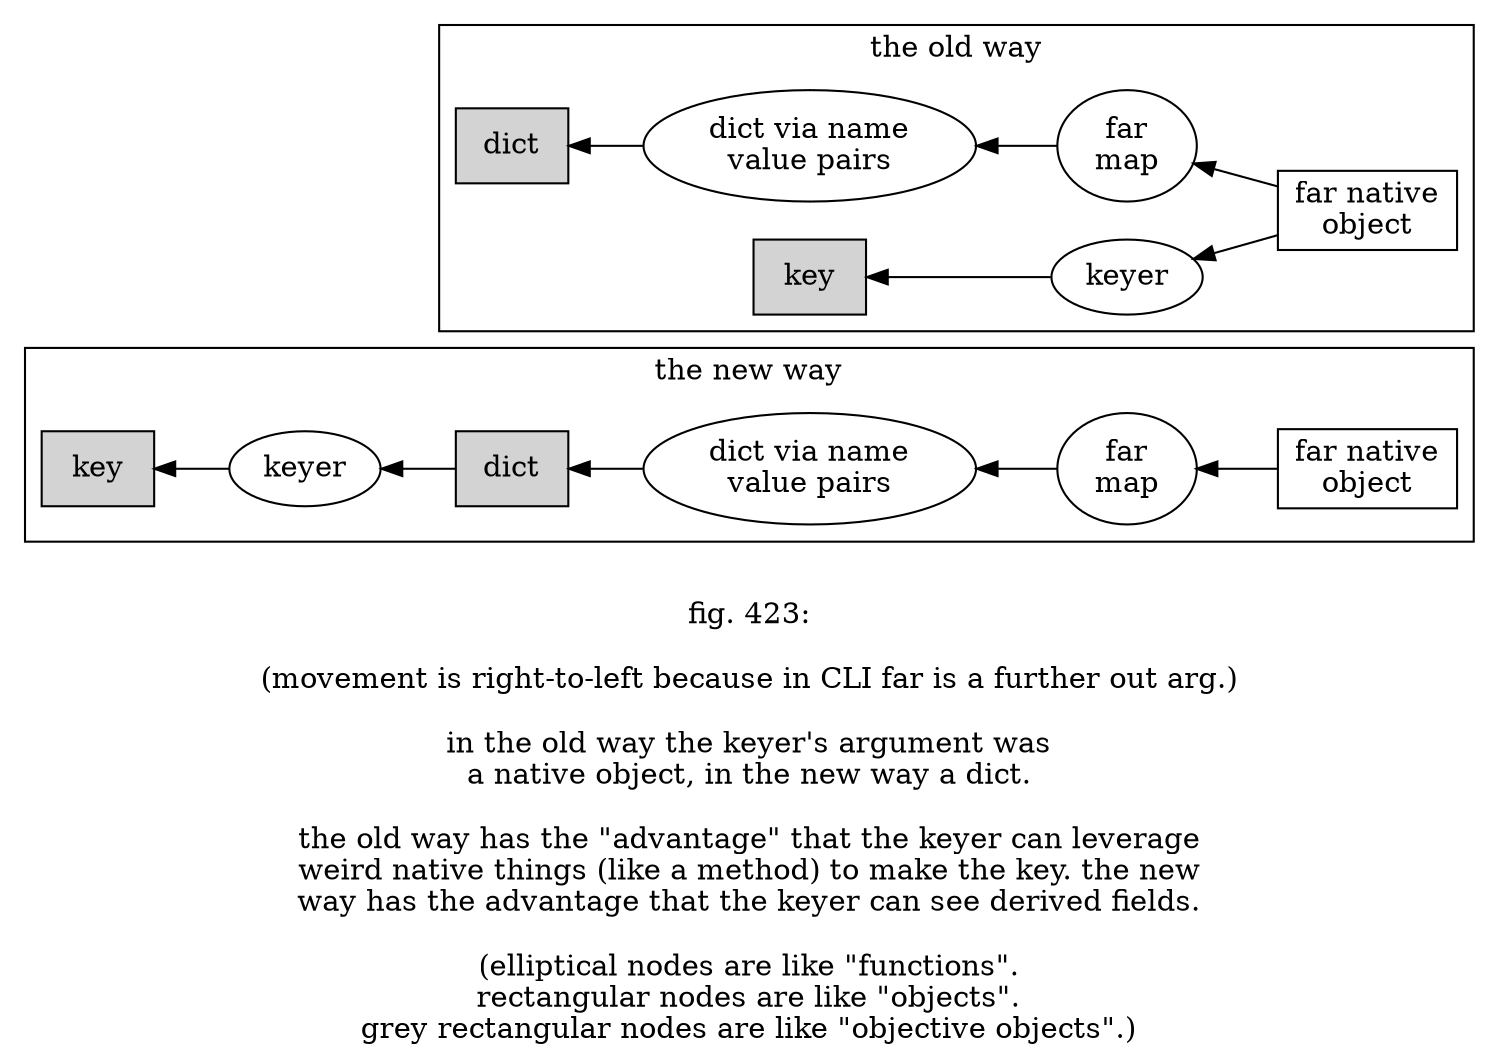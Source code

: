digraph g {


/* nodes */

subgraph cluster_1 {

label="the new way"

n_dvn[label="dict via name
value pairs
"
]
n_key[label="key"
style=filled
shape=rect
]
n_keyer[label="keyer"
]
n_dict[label="dict"
style=filled
shape=rect
]
n_far_map[label="far
map"
]
n_far_native_object[label="far native
object
"
shape=rect
]
}

subgraph cluster_0 {

label="the old way"

n_o_dvn[label="dict via name
value pairs
"
]
n_o_key[label="key"
style=filled
shape=rect
]
n_o_keyer[label="keyer"
]
n_o_dict[label="dict"
style=filled
shape=rect
]
n_o_far_map[label="far
map
"
]
n_o_far_native_object[label="far native
object
"
shape=rect
]
}


/* associations */

n_dict->n_keyer
n_dvn->n_dict
n_far_map->n_dvn
n_far_native_object->n_far_map
n_keyer->n_key


n_o_keyer->n_o_key
n_o_dvn->n_o_dict
n_o_far_native_object->n_o_far_map->n_o_dvn
n_o_far_native_object->n_o_keyer


label="
fig. 423:

(movement is right-to-left because in CLI far is a further out arg.)

in the old way the keyer's argument was
a native object, in the new way a dict.

the old way has the \"advantage\" that the keyer can leverage
weird native things (like a method) to make the key. the new
way has the advantage that the keyer can see derived fields.

(elliptical nodes are like \"functions\".
rectangular nodes are like \"objects\".
grey rectangular nodes are like \"objective objects\".)
"

rankdir=RL
}
/*
#born.
*/
